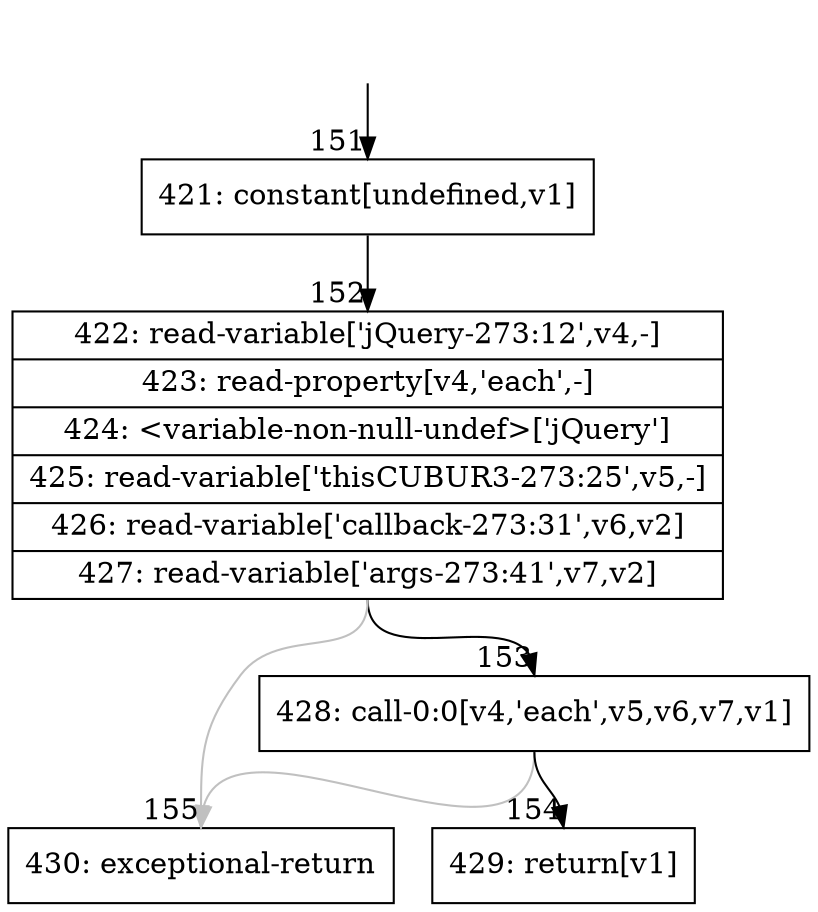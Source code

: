 digraph {
rankdir="TD"
BB_entry11[shape=none,label=""];
BB_entry11 -> BB151 [tailport=s, headport=n, headlabel="    151"]
BB151 [shape=record label="{421: constant[undefined,v1]}" ] 
BB151 -> BB152 [tailport=s, headport=n, headlabel="      152"]
BB152 [shape=record label="{422: read-variable['jQuery-273:12',v4,-]|423: read-property[v4,'each',-]|424: \<variable-non-null-undef\>['jQuery']|425: read-variable['thisCUBUR3-273:25',v5,-]|426: read-variable['callback-273:31',v6,v2]|427: read-variable['args-273:41',v7,v2]}" ] 
BB152 -> BB153 [tailport=s, headport=n, headlabel="      153"]
BB152 -> BB155 [tailport=s, headport=n, color=gray, headlabel="      155"]
BB153 [shape=record label="{428: call-0:0[v4,'each',v5,v6,v7,v1]}" ] 
BB153 -> BB154 [tailport=s, headport=n, headlabel="      154"]
BB153 -> BB155 [tailport=s, headport=n, color=gray]
BB154 [shape=record label="{429: return[v1]}" ] 
BB155 [shape=record label="{430: exceptional-return}" ] 
}
